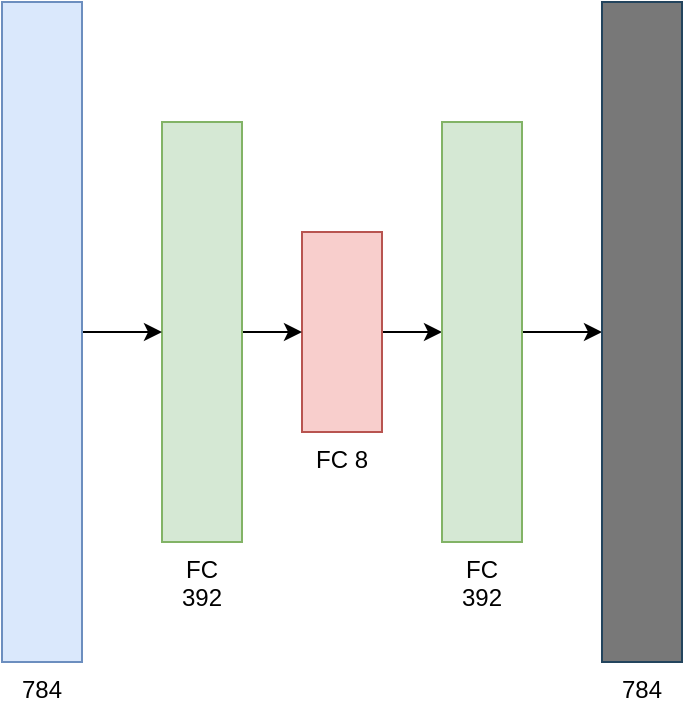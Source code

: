 <mxfile version="20.8.12" type="device"><diagram name="Page-1" id="-DwyHzc_VVB46VOvM4Ic"><mxGraphModel dx="1434" dy="786" grid="1" gridSize="10" guides="1" tooltips="1" connect="1" arrows="1" fold="1" page="1" pageScale="1" pageWidth="850" pageHeight="1100" math="0" shadow="0"><root><mxCell id="0"/><mxCell id="1" parent="0"/><mxCell id="iWYMl_qMmYm7_FHm2hxE-10" style="edgeStyle=orthogonalEdgeStyle;rounded=0;orthogonalLoop=1;jettySize=auto;html=1;exitX=1;exitY=0.5;exitDx=0;exitDy=0;entryX=0;entryY=0.5;entryDx=0;entryDy=0;" edge="1" parent="1" source="iWYMl_qMmYm7_FHm2hxE-1" target="iWYMl_qMmYm7_FHm2hxE-4"><mxGeometry relative="1" as="geometry"/></mxCell><mxCell id="iWYMl_qMmYm7_FHm2hxE-1" value="FC 8" style="rounded=0;whiteSpace=wrap;html=1;fillColor=#f8cecc;strokeColor=#b85450;labelPosition=center;verticalLabelPosition=bottom;align=center;verticalAlign=top;" vertex="1" parent="1"><mxGeometry x="280" y="235" width="40" height="100" as="geometry"/></mxCell><mxCell id="iWYMl_qMmYm7_FHm2hxE-8" style="edgeStyle=orthogonalEdgeStyle;rounded=0;orthogonalLoop=1;jettySize=auto;html=1;exitX=1;exitY=0.5;exitDx=0;exitDy=0;entryX=0;entryY=0.5;entryDx=0;entryDy=0;" edge="1" parent="1" source="iWYMl_qMmYm7_FHm2hxE-2" target="iWYMl_qMmYm7_FHm2hxE-1"><mxGeometry relative="1" as="geometry"/></mxCell><mxCell id="iWYMl_qMmYm7_FHm2hxE-2" value="FC 392" style="rounded=0;whiteSpace=wrap;html=1;fillColor=#d5e8d4;strokeColor=#82b366;labelPosition=center;verticalLabelPosition=bottom;align=center;verticalAlign=top;" vertex="1" parent="1"><mxGeometry x="210" y="180" width="40" height="210" as="geometry"/></mxCell><mxCell id="iWYMl_qMmYm7_FHm2hxE-7" style="edgeStyle=orthogonalEdgeStyle;rounded=0;orthogonalLoop=1;jettySize=auto;html=1;exitX=1;exitY=0.5;exitDx=0;exitDy=0;entryX=0;entryY=0.5;entryDx=0;entryDy=0;" edge="1" parent="1" source="iWYMl_qMmYm7_FHm2hxE-3" target="iWYMl_qMmYm7_FHm2hxE-2"><mxGeometry relative="1" as="geometry"/></mxCell><mxCell id="iWYMl_qMmYm7_FHm2hxE-3" value="784" style="rounded=0;whiteSpace=wrap;html=1;fillColor=#dae8fc;strokeColor=#6c8ebf;labelPosition=center;verticalLabelPosition=bottom;align=center;verticalAlign=top;" vertex="1" parent="1"><mxGeometry x="130" y="120" width="40" height="330" as="geometry"/></mxCell><mxCell id="iWYMl_qMmYm7_FHm2hxE-11" style="edgeStyle=orthogonalEdgeStyle;rounded=0;orthogonalLoop=1;jettySize=auto;html=1;exitX=1;exitY=0.5;exitDx=0;exitDy=0;entryX=0;entryY=0.5;entryDx=0;entryDy=0;" edge="1" parent="1" source="iWYMl_qMmYm7_FHm2hxE-4" target="iWYMl_qMmYm7_FHm2hxE-5"><mxGeometry relative="1" as="geometry"/></mxCell><mxCell id="iWYMl_qMmYm7_FHm2hxE-4" value="FC 392" style="rounded=0;whiteSpace=wrap;html=1;fillColor=#d5e8d4;strokeColor=#82b366;labelPosition=center;verticalLabelPosition=bottom;align=center;verticalAlign=top;" vertex="1" parent="1"><mxGeometry x="350" y="180" width="40" height="210" as="geometry"/></mxCell><mxCell id="iWYMl_qMmYm7_FHm2hxE-5" value="784" style="rounded=0;whiteSpace=wrap;html=1;fillColor=#787878;strokeColor=#23445d;labelPosition=center;verticalLabelPosition=bottom;align=center;verticalAlign=top;" vertex="1" parent="1"><mxGeometry x="430" y="120" width="40" height="330" as="geometry"/></mxCell></root></mxGraphModel></diagram></mxfile>